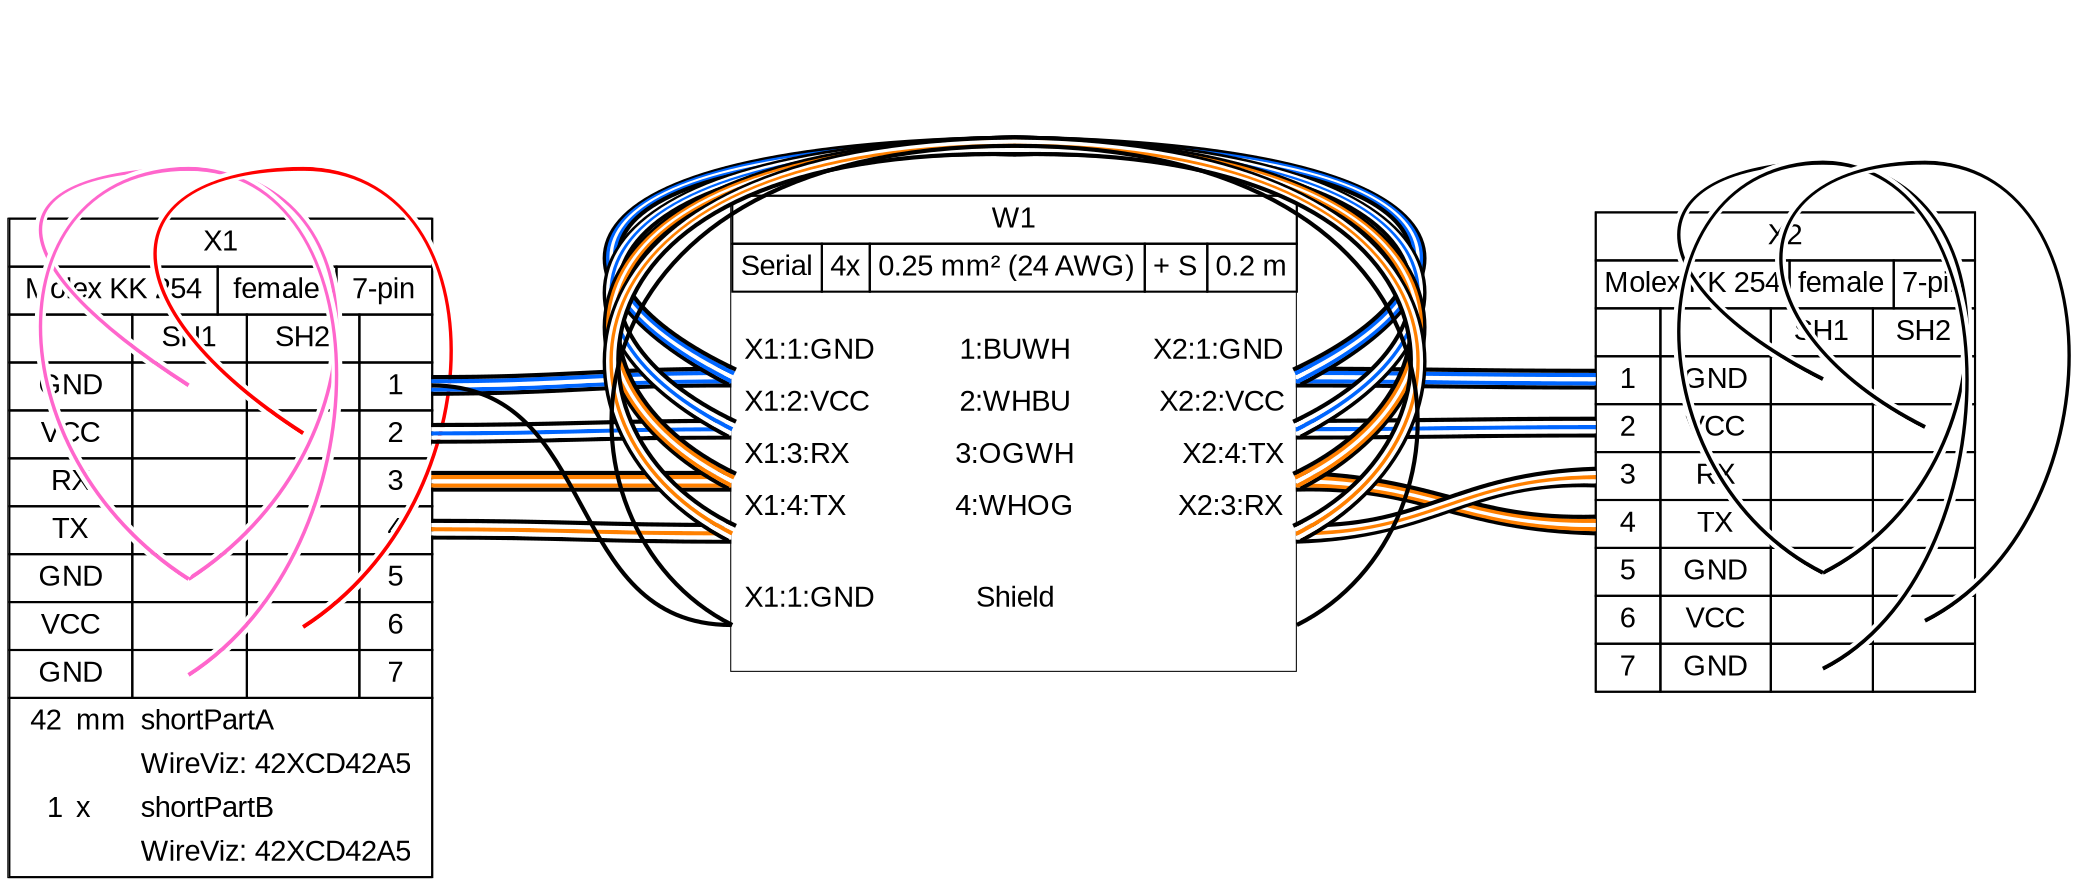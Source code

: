 graph {
// Graph generated by WireViz 0.5-dev+refactor
// https://github.com/wireviz/WireViz
	graph [bgcolor="#FFFFFF" fontname=arial nodesep=0.33 rankdir=LR ranksep=2]
	node [fillcolor="#FFFFFF" fontname=arial height=0 margin=0 shape=none style=filled width=0]
	edge [fontname=arial style=bold]
	X1 [label=<
<table border="0" cellspacing="0" cellpadding="0" bgcolor="#FFFFFF">
 <tr>
  <td>
   <table border="0" cellborder="1" cellpadding="3" cellspacing="0">
    <tr>
     <td>X1</td>
    </tr>
   </table>
  </td>
 </tr>
 <tr>
  <td>
   <table border="0" cellborder="1" cellpadding="3" cellspacing="0">
    <tr>
     <td>Molex KK 254</td>
     <td>female</td>
     <td>7-pin</td>
    </tr>
   </table>
  </td>
 </tr>
 <tr>
  <td>
   <table border="0" cellborder="1" cellpadding="3" cellspacing="0">
    <tr>
     <td></td>
     <td>SH1</td>
     <td>SH2</td>
     <td></td>
    </tr>
    <tr>
     <td>GND</td>
     [<td port="p1j"></td>, <td></td>]
     <td port="p1r">1</td>
    </tr>
    <tr>
     <td>VCC</td>
     [<td></td>, <td port="p2j"></td>]
     <td port="p2r">2</td>
    </tr>
    <tr>
     <td>RX</td>
     [<td></td>, <td></td>]
     <td port="p3r">3</td>
    </tr>
    <tr>
     <td>TX</td>
     [<td></td>, <td></td>]
     <td port="p4r">4</td>
    </tr>
    <tr>
     <td>GND</td>
     [<td port="p5j"></td>, <td></td>]
     <td port="p5r">5</td>
    </tr>
    <tr>
     <td>VCC</td>
     [<td></td>, <td port="p6j"></td>]
     <td port="p6r">6</td>
    </tr>
    <tr>
     <td>GND</td>
     [<td port="p7j"></td>, <td></td>]
     <td port="p7r">7</td>
    </tr>
   </table>
  </td>
 </tr>
 <tr>
  <td>
   <table border="1" cellborder="0" cellpadding="3" cellspacing="0">
    <tr>
     <td></td>
     <td align="right">42</td>
     <td align="left">mm</td>
     <td align="left">shortPartA</td>
     <td align="left"></td>
    </tr>
    <tr>
     <td colspan="3"></td>
     <td align="left">WireViz: 42XCD42A5</td>
     <td></td>
    </tr>
    <tr>
     <td></td>
     <td align="right">1</td>
     <td align="left">x</td>
     <td align="left">shortPartB</td>
     <td align="left"></td>
    </tr>
    <tr>
     <td colspan="3"></td>
     <td align="left">WireViz: 42XCD42A5</td>
     <td></td>
    </tr>
   </table>
  </td>
 </tr>
</table>
> shape=box style=filled]
	edge [color="#000000"]
	X1:p1j:c -- X1:p5j:c [addPTS=.18 color="#FFFFFF:#FF66CC:#FFFFFF" colorPTS="#FF66CC:#FFFFFF" headclip=false straight=straight tailclip=false]
	X1:p5j:c -- X1:p7j:c [addPTS=.18 color="#FFFFFF:#FF66CC:#FFFFFF" colorPTS="#FF66CC:#FFFFFF" headclip=false straight=straight tailclip=false]
	X1:p2j:c -- X1:p6j:c [addPTS=.18 color="#FFFFFF:#FF0000:#FFFFFF" colorPTS="#FF0000:#FFFFFF" headclip=false straight=straight tailclip=false]
	X2 [label=<
<table border="0" cellspacing="0" cellpadding="0" bgcolor="#FFFFFF">
 <tr>
  <td>
   <table border="0" cellborder="1" cellpadding="3" cellspacing="0">
    <tr>
     <td>X2</td>
    </tr>
   </table>
  </td>
 </tr>
 <tr>
  <td>
   <table border="0" cellborder="1" cellpadding="3" cellspacing="0">
    <tr>
     <td>Molex KK 254</td>
     <td>female</td>
     <td>7-pin</td>
    </tr>
   </table>
  </td>
 </tr>
 <tr>
  <td>
   <table border="0" cellborder="1" cellpadding="3" cellspacing="0">
    <tr>
     <td></td>
     <td></td>
     <td>SH1</td>
     <td>SH2</td>
    </tr>
    <tr>
     <td port="p1l">1</td>
     <td>GND</td>
     [<td port="p1j"></td>, <td></td>]
    </tr>
    <tr>
     <td port="p2l">2</td>
     <td>VCC</td>
     [<td></td>, <td port="p2j"></td>]
    </tr>
    <tr>
     <td port="p3l">3</td>
     <td>RX</td>
     [<td></td>, <td></td>]
    </tr>
    <tr>
     <td port="p4l">4</td>
     <td>TX</td>
     [<td></td>, <td></td>]
    </tr>
    <tr>
     <td port="p5l">5</td>
     <td>GND</td>
     [<td port="p5j"></td>, <td></td>]
    </tr>
    <tr>
     <td port="p6l">6</td>
     <td>VCC</td>
     [<td></td>, <td port="p6j"></td>]
    </tr>
    <tr>
     <td port="p7l">7</td>
     <td>GND</td>
     [<td port="p7j"></td>, <td></td>]
    </tr>
   </table>
  </td>
 </tr>
</table>
> shape=box style=filled]
	edge [color="#000000"]
	X2:p1j:c -- X2:p5j:c [addPTS=.18 color="#FFFFFF:#000000:#FFFFFF" colorPTS="#000000:#FFFFFF" headclip=false straight=straight tailclip=false]
	X2:p5j:c -- X2:p7j:c [addPTS=.18 color="#FFFFFF:#000000:#FFFFFF" colorPTS="#000000:#FFFFFF" headclip=false straight=straight tailclip=false]
	X2:p2j:c -- X2:p6j:c [addPTS=.18 color="#FFFFFF:#000000:#FFFFFF" colorPTS="#000000:#FFFFFF" headclip=false straight=straight tailclip=false]
	W1 [label=<
<table border="0" cellspacing="0" cellpadding="0" bgcolor="#FFFFFF">
 <tr>
  <td>
   <table border="0" cellborder="1" cellpadding="3" cellspacing="0">
    <tr>
     <td>W1</td>
    </tr>
   </table>
  </td>
 </tr>
 <tr>
  <td>
   <table border="0" cellborder="1" cellpadding="3" cellspacing="0">
    <tr>
     <td>Serial</td>
     <td>4x</td>
     <td>0.25 mm² (24 AWG)</td>
     <td>+ S</td>
     <td>0.2 m</td>
    </tr>
   </table>
  </td>
 </tr>
 <tr>
  <td>
   <table border="0" cellborder="0" cellspacing="0">
    <tr>
     <td>&nbsp;</td>
    </tr>
    <tr>
     <td align="left"> X1:1:GND</td>
     <td> </td>
     <td>1:BUWH</td>
     <td> </td>
     <td align="right">X2:1:GND </td>
    </tr>
    <tr>
     <td border="0" cellspacing="0" cellpadding="0" colspan="5" height="6" port="w1"></td>
    </tr>
    <tr>
     <td align="left"> X1:2:VCC</td>
     <td> </td>
     <td>2:WHBU</td>
     <td> </td>
     <td align="right">X2:2:VCC </td>
    </tr>
    <tr>
     <td border="0" cellspacing="0" cellpadding="0" colspan="5" height="6" port="w2"></td>
    </tr>
    <tr>
     <td align="left"> X1:3:RX</td>
     <td> </td>
     <td>3:OGWH</td>
     <td> </td>
     <td align="right">X2:4:TX </td>
    </tr>
    <tr>
     <td border="0" cellspacing="0" cellpadding="0" colspan="5" height="6" port="w3"></td>
    </tr>
    <tr>
     <td align="left"> X1:4:TX</td>
     <td> </td>
     <td>4:WHOG</td>
     <td> </td>
     <td align="right">X2:3:RX </td>
    </tr>
    <tr>
     <td border="0" cellspacing="0" cellpadding="0" colspan="5" height="6" port="w4"></td>
    </tr>
    <tr>
     <td>&nbsp;</td>
    </tr>
    <tr>
     <td align="left"> X1:1:GND</td>
     <td> </td>
     <td>Shield</td>
     <td> </td>
     <td align="right"> </td>
    </tr>
    <tr>
     <td border="0" cellspacing="0" cellpadding="0" colspan="5" height="6" port="w5"></td>
    </tr>
    <tr>
     <td>&nbsp;</td>
    </tr>
   </table>
  </td>
 </tr>
</table>
> shape=box style=filled]
	edge [color="#000000:#0066FF:#FFFFFF:#0066FF:#000000"]
	X1:p1r:e -- W1:w1:w
	W1:w1:e -- X2:p1l:w
	edge [color="#000000:#FFFFFF:#0066FF:#FFFFFF:#000000"]
	X1:p2r:e -- W1:w2:w
	W1:w2:e -- X2:p2l:w
	edge [color="#000000:#FF8000:#FFFFFF:#FF8000:#000000"]
	X1:p3r:e -- W1:w3:w
	W1:w3:e -- X2:p4l:w
	edge [color="#000000:#FFFFFF:#FF8000:#FFFFFF:#000000"]
	X1:p4r:e -- W1:w4:w
	W1:w4:e -- X2:p3l:w
	edge [color="#000000"]
	X1:p1r:e -- W1:w5:w
	W1:w1:e -- W1:w1:w [color="#000000:#0066FF:#FFFFFF:#0066FF:#000000" straight=straight]
	W1:w2:e -- W1:w2:w [color="#000000:#FFFFFF:#0066FF:#FFFFFF:#000000" straight=straight]
	W1:w3:e -- W1:w3:w [color="#000000:#FF8000:#FFFFFF:#FF8000:#000000" straight=straight]
	W1:w4:e -- W1:w4:w [color="#000000:#FFFFFF:#FF8000:#FFFFFF:#000000" straight=straight]
	W1:w5:e -- W1:w5:w [color="#000000" straight=straight]
}
